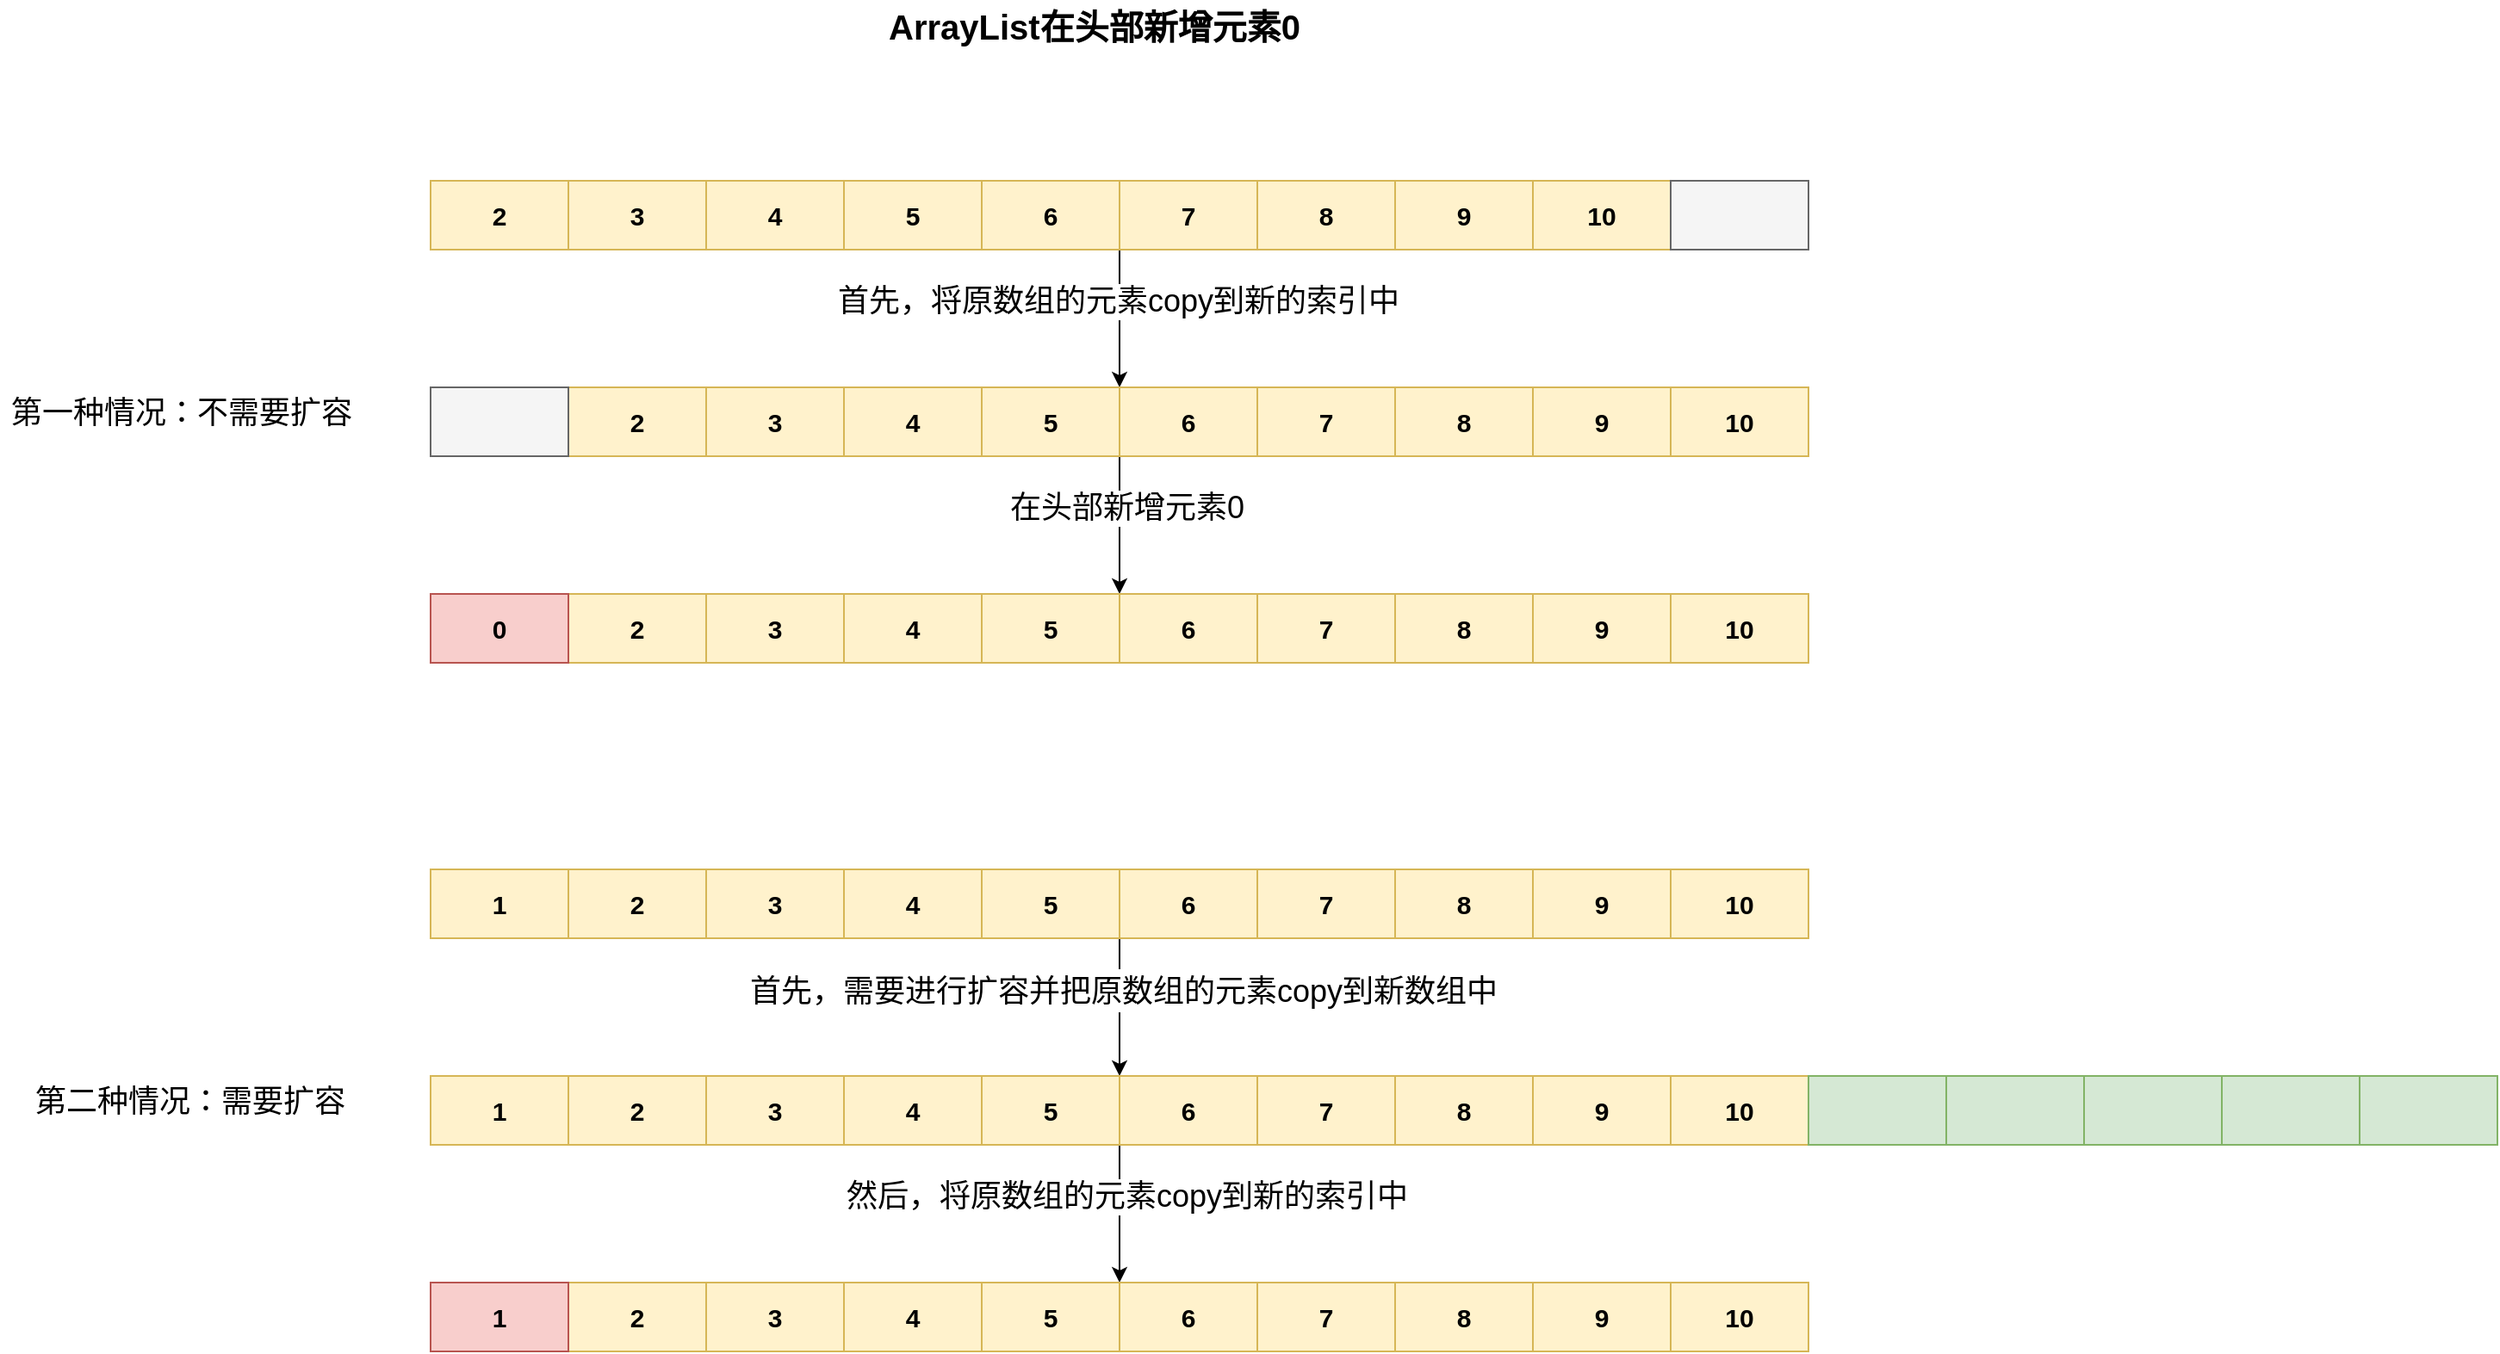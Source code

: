 <mxfile version="14.8.5" type="github">
  <diagram id="pyyLU4ealHvdAnWu1ua9" name="Page-1">
    <mxGraphModel dx="1822" dy="839" grid="1" gridSize="10" guides="1" tooltips="1" connect="1" arrows="1" fold="1" page="0" pageScale="1" pageWidth="827" pageHeight="1169" math="0" shadow="0">
      <root>
        <mxCell id="0" />
        <mxCell id="1" parent="0" />
        <mxCell id="fTMt0gj1buSSYzd8ai15-1" value="&lt;font style=&quot;vertical-align: inherit; font-size: 15px;&quot;&gt;&lt;font style=&quot;vertical-align: inherit; font-size: 15px;&quot;&gt;2&lt;/font&gt;&lt;/font&gt;" style="rounded=0;whiteSpace=wrap;html=1;fontStyle=1;fontSize=15;fillColor=#fff2cc;strokeColor=#d6b656;" vertex="1" parent="1">
          <mxGeometry x="40" y="160" width="80" height="40" as="geometry" />
        </mxCell>
        <mxCell id="fTMt0gj1buSSYzd8ai15-2" value="3" style="rounded=0;whiteSpace=wrap;html=1;fontStyle=1;fontSize=15;fillColor=#fff2cc;strokeColor=#d6b656;" vertex="1" parent="1">
          <mxGeometry x="120" y="160" width="80" height="40" as="geometry" />
        </mxCell>
        <mxCell id="fTMt0gj1buSSYzd8ai15-3" value="4" style="rounded=0;whiteSpace=wrap;html=1;fontStyle=1;fontSize=15;fillColor=#fff2cc;strokeColor=#d6b656;" vertex="1" parent="1">
          <mxGeometry x="200" y="160" width="80" height="40" as="geometry" />
        </mxCell>
        <mxCell id="fTMt0gj1buSSYzd8ai15-4" value="5" style="rounded=0;whiteSpace=wrap;html=1;fontStyle=1;fontSize=15;fillColor=#fff2cc;strokeColor=#d6b656;" vertex="1" parent="1">
          <mxGeometry x="280" y="160" width="80" height="40" as="geometry" />
        </mxCell>
        <mxCell id="fTMt0gj1buSSYzd8ai15-5" value="6" style="rounded=0;whiteSpace=wrap;html=1;fontStyle=1;fontSize=15;fillColor=#fff2cc;strokeColor=#d6b656;" vertex="1" parent="1">
          <mxGeometry x="360" y="160" width="80" height="40" as="geometry" />
        </mxCell>
        <mxCell id="fTMt0gj1buSSYzd8ai15-33" style="edgeStyle=orthogonalEdgeStyle;rounded=0;orthogonalLoop=1;jettySize=auto;html=1;exitX=0;exitY=1;exitDx=0;exitDy=0;entryX=0;entryY=0;entryDx=0;entryDy=0;fontSize=15;" edge="1" parent="1" source="fTMt0gj1buSSYzd8ai15-7" target="fTMt0gj1buSSYzd8ai15-16">
          <mxGeometry relative="1" as="geometry" />
        </mxCell>
        <mxCell id="fTMt0gj1buSSYzd8ai15-35" value="Text" style="edgeLabel;html=1;align=center;verticalAlign=middle;resizable=0;points=[];fontSize=15;" vertex="1" connectable="0" parent="fTMt0gj1buSSYzd8ai15-33">
          <mxGeometry x="-0.25" y="-4" relative="1" as="geometry">
            <mxPoint as="offset" />
          </mxGeometry>
        </mxCell>
        <mxCell id="fTMt0gj1buSSYzd8ai15-37" value="首先，将原数组的元素copy到新的索引中" style="edgeLabel;html=1;align=center;verticalAlign=middle;resizable=0;points=[];fontSize=18;" vertex="1" connectable="0" parent="fTMt0gj1buSSYzd8ai15-33">
          <mxGeometry x="-0.25" y="-1" relative="1" as="geometry">
            <mxPoint as="offset" />
          </mxGeometry>
        </mxCell>
        <mxCell id="fTMt0gj1buSSYzd8ai15-7" value="7" style="rounded=0;whiteSpace=wrap;html=1;fontStyle=1;fontSize=15;fillColor=#fff2cc;strokeColor=#d6b656;" vertex="1" parent="1">
          <mxGeometry x="440" y="160" width="80" height="40" as="geometry" />
        </mxCell>
        <mxCell id="fTMt0gj1buSSYzd8ai15-8" value="8" style="rounded=0;whiteSpace=wrap;html=1;fontStyle=1;fontSize=15;fillColor=#fff2cc;strokeColor=#d6b656;" vertex="1" parent="1">
          <mxGeometry x="520" y="160" width="80" height="40" as="geometry" />
        </mxCell>
        <mxCell id="fTMt0gj1buSSYzd8ai15-9" value="9" style="rounded=0;whiteSpace=wrap;html=1;fontStyle=1;fontSize=15;fillColor=#fff2cc;strokeColor=#d6b656;" vertex="1" parent="1">
          <mxGeometry x="600" y="160" width="80" height="40" as="geometry" />
        </mxCell>
        <mxCell id="fTMt0gj1buSSYzd8ai15-10" value="&lt;font style=&quot;vertical-align: inherit; font-size: 15px;&quot;&gt;&lt;font style=&quot;vertical-align: inherit; font-size: 15px;&quot;&gt;10&lt;/font&gt;&lt;/font&gt;" style="rounded=0;whiteSpace=wrap;html=1;fontStyle=1;fontSize=15;fillColor=#fff2cc;strokeColor=#d6b656;" vertex="1" parent="1">
          <mxGeometry x="680" y="160" width="80" height="40" as="geometry" />
        </mxCell>
        <mxCell id="fTMt0gj1buSSYzd8ai15-11" value="" style="rounded=0;whiteSpace=wrap;html=1;fontStyle=1;fontSize=15;fillColor=#f5f5f5;strokeColor=#666666;fontColor=#333333;" vertex="1" parent="1">
          <mxGeometry x="760" y="160" width="80" height="40" as="geometry" />
        </mxCell>
        <mxCell id="fTMt0gj1buSSYzd8ai15-12" value="&lt;font style=&quot;vertical-align: inherit; font-size: 15px;&quot;&gt;&lt;font style=&quot;vertical-align: inherit; font-size: 15px;&quot;&gt;2&lt;/font&gt;&lt;/font&gt;" style="rounded=0;whiteSpace=wrap;html=1;fontStyle=1;fontSize=15;fillColor=#fff2cc;strokeColor=#d6b656;" vertex="1" parent="1">
          <mxGeometry x="120" y="280" width="80" height="40" as="geometry" />
        </mxCell>
        <mxCell id="fTMt0gj1buSSYzd8ai15-13" value="3" style="rounded=0;whiteSpace=wrap;html=1;fontStyle=1;fontSize=15;fillColor=#fff2cc;strokeColor=#d6b656;" vertex="1" parent="1">
          <mxGeometry x="200" y="280" width="80" height="40" as="geometry" />
        </mxCell>
        <mxCell id="fTMt0gj1buSSYzd8ai15-14" value="4" style="rounded=0;whiteSpace=wrap;html=1;fontStyle=1;fontSize=15;fillColor=#fff2cc;strokeColor=#d6b656;" vertex="1" parent="1">
          <mxGeometry x="280" y="280" width="80" height="40" as="geometry" />
        </mxCell>
        <mxCell id="fTMt0gj1buSSYzd8ai15-34" style="edgeStyle=orthogonalEdgeStyle;rounded=0;orthogonalLoop=1;jettySize=auto;html=1;exitX=1;exitY=1;exitDx=0;exitDy=0;entryX=0;entryY=0;entryDx=0;entryDy=0;fontSize=15;" edge="1" parent="1" source="fTMt0gj1buSSYzd8ai15-15" target="fTMt0gj1buSSYzd8ai15-26">
          <mxGeometry relative="1" as="geometry" />
        </mxCell>
        <mxCell id="fTMt0gj1buSSYzd8ai15-39" value="在头部新增元素0" style="edgeLabel;html=1;align=center;verticalAlign=middle;resizable=0;points=[];fontSize=18;" vertex="1" connectable="0" parent="fTMt0gj1buSSYzd8ai15-34">
          <mxGeometry x="-0.25" y="4" relative="1" as="geometry">
            <mxPoint as="offset" />
          </mxGeometry>
        </mxCell>
        <mxCell id="fTMt0gj1buSSYzd8ai15-15" value="5" style="rounded=0;whiteSpace=wrap;html=1;fontStyle=1;fontSize=15;fillColor=#fff2cc;strokeColor=#d6b656;" vertex="1" parent="1">
          <mxGeometry x="360" y="280" width="80" height="40" as="geometry" />
        </mxCell>
        <mxCell id="fTMt0gj1buSSYzd8ai15-16" value="6" style="rounded=0;whiteSpace=wrap;html=1;fontStyle=1;fontSize=15;fillColor=#fff2cc;strokeColor=#d6b656;" vertex="1" parent="1">
          <mxGeometry x="440" y="280" width="80" height="40" as="geometry" />
        </mxCell>
        <mxCell id="fTMt0gj1buSSYzd8ai15-17" value="7" style="rounded=0;whiteSpace=wrap;html=1;fontStyle=1;fontSize=15;fillColor=#fff2cc;strokeColor=#d6b656;" vertex="1" parent="1">
          <mxGeometry x="520" y="280" width="80" height="40" as="geometry" />
        </mxCell>
        <mxCell id="fTMt0gj1buSSYzd8ai15-18" value="8" style="rounded=0;whiteSpace=wrap;html=1;fontStyle=1;fontSize=15;fillColor=#fff2cc;strokeColor=#d6b656;" vertex="1" parent="1">
          <mxGeometry x="600" y="280" width="80" height="40" as="geometry" />
        </mxCell>
        <mxCell id="fTMt0gj1buSSYzd8ai15-19" value="9" style="rounded=0;whiteSpace=wrap;html=1;fontStyle=1;fontSize=15;fillColor=#fff2cc;strokeColor=#d6b656;" vertex="1" parent="1">
          <mxGeometry x="680" y="280" width="80" height="40" as="geometry" />
        </mxCell>
        <mxCell id="fTMt0gj1buSSYzd8ai15-20" value="&lt;font style=&quot;vertical-align: inherit; font-size: 15px;&quot;&gt;&lt;font style=&quot;vertical-align: inherit; font-size: 15px;&quot;&gt;10&lt;/font&gt;&lt;/font&gt;" style="rounded=0;whiteSpace=wrap;html=1;fontStyle=1;fontSize=15;fillColor=#fff2cc;strokeColor=#d6b656;" vertex="1" parent="1">
          <mxGeometry x="760" y="280" width="80" height="40" as="geometry" />
        </mxCell>
        <mxCell id="fTMt0gj1buSSYzd8ai15-21" value="" style="rounded=0;whiteSpace=wrap;html=1;fontStyle=1;fontSize=15;fillColor=#f5f5f5;strokeColor=#666666;fontColor=#333333;" vertex="1" parent="1">
          <mxGeometry x="40" y="280" width="80" height="40" as="geometry" />
        </mxCell>
        <mxCell id="fTMt0gj1buSSYzd8ai15-22" value="&lt;font style=&quot;vertical-align: inherit; font-size: 15px;&quot;&gt;&lt;font style=&quot;vertical-align: inherit; font-size: 15px;&quot;&gt;2&lt;/font&gt;&lt;/font&gt;" style="rounded=0;whiteSpace=wrap;html=1;fontStyle=1;fontSize=15;fillColor=#fff2cc;strokeColor=#d6b656;" vertex="1" parent="1">
          <mxGeometry x="120" y="400" width="80" height="40" as="geometry" />
        </mxCell>
        <mxCell id="fTMt0gj1buSSYzd8ai15-23" value="3" style="rounded=0;whiteSpace=wrap;html=1;fontStyle=1;fontSize=15;fillColor=#fff2cc;strokeColor=#d6b656;" vertex="1" parent="1">
          <mxGeometry x="200" y="400" width="80" height="40" as="geometry" />
        </mxCell>
        <mxCell id="fTMt0gj1buSSYzd8ai15-24" value="4" style="rounded=0;whiteSpace=wrap;html=1;fontStyle=1;fontSize=15;fillColor=#fff2cc;strokeColor=#d6b656;" vertex="1" parent="1">
          <mxGeometry x="280" y="400" width="80" height="40" as="geometry" />
        </mxCell>
        <mxCell id="fTMt0gj1buSSYzd8ai15-25" value="5" style="rounded=0;whiteSpace=wrap;html=1;fontStyle=1;fontSize=15;fillColor=#fff2cc;strokeColor=#d6b656;" vertex="1" parent="1">
          <mxGeometry x="360" y="400" width="80" height="40" as="geometry" />
        </mxCell>
        <mxCell id="fTMt0gj1buSSYzd8ai15-26" value="6" style="rounded=0;whiteSpace=wrap;html=1;fontStyle=1;fontSize=15;fillColor=#fff2cc;strokeColor=#d6b656;" vertex="1" parent="1">
          <mxGeometry x="440" y="400" width="80" height="40" as="geometry" />
        </mxCell>
        <mxCell id="fTMt0gj1buSSYzd8ai15-27" value="7" style="rounded=0;whiteSpace=wrap;html=1;fontStyle=1;fontSize=15;fillColor=#fff2cc;strokeColor=#d6b656;" vertex="1" parent="1">
          <mxGeometry x="520" y="400" width="80" height="40" as="geometry" />
        </mxCell>
        <mxCell id="fTMt0gj1buSSYzd8ai15-28" value="8" style="rounded=0;whiteSpace=wrap;html=1;fontStyle=1;fontSize=15;fillColor=#fff2cc;strokeColor=#d6b656;" vertex="1" parent="1">
          <mxGeometry x="600" y="400" width="80" height="40" as="geometry" />
        </mxCell>
        <mxCell id="fTMt0gj1buSSYzd8ai15-29" value="9" style="rounded=0;whiteSpace=wrap;html=1;fontStyle=1;fontSize=15;fillColor=#fff2cc;strokeColor=#d6b656;" vertex="1" parent="1">
          <mxGeometry x="680" y="400" width="80" height="40" as="geometry" />
        </mxCell>
        <mxCell id="fTMt0gj1buSSYzd8ai15-30" value="&lt;font style=&quot;vertical-align: inherit; font-size: 15px;&quot;&gt;&lt;font style=&quot;vertical-align: inherit; font-size: 15px;&quot;&gt;10&lt;/font&gt;&lt;/font&gt;" style="rounded=0;whiteSpace=wrap;html=1;fontStyle=1;fontSize=15;fillColor=#fff2cc;strokeColor=#d6b656;" vertex="1" parent="1">
          <mxGeometry x="760" y="400" width="80" height="40" as="geometry" />
        </mxCell>
        <mxCell id="fTMt0gj1buSSYzd8ai15-31" value="0" style="rounded=0;whiteSpace=wrap;html=1;fontStyle=1;fontSize=15;fillColor=#f8cecc;strokeColor=#b85450;" vertex="1" parent="1">
          <mxGeometry x="40" y="400" width="80" height="40" as="geometry" />
        </mxCell>
        <mxCell id="fTMt0gj1buSSYzd8ai15-36" value="第一种情况：不需要扩容" style="text;html=1;align=center;verticalAlign=middle;resizable=0;points=[];autosize=1;strokeColor=none;fontSize=18;" vertex="1" parent="1">
          <mxGeometry x="-210" y="280" width="210" height="30" as="geometry" />
        </mxCell>
        <mxCell id="fTMt0gj1buSSYzd8ai15-41" value="ArrayList在头部新增元素0" style="text;html=1;align=center;verticalAlign=middle;resizable=0;points=[];autosize=1;strokeColor=none;fontSize=20;fontStyle=1" vertex="1" parent="1">
          <mxGeometry x="300" y="55" width="250" height="30" as="geometry" />
        </mxCell>
        <mxCell id="fTMt0gj1buSSYzd8ai15-42" value="&lt;font style=&quot;vertical-align: inherit; font-size: 15px;&quot;&gt;&lt;font style=&quot;vertical-align: inherit; font-size: 15px;&quot;&gt;2&lt;/font&gt;&lt;/font&gt;" style="rounded=0;whiteSpace=wrap;html=1;fontStyle=1;fontSize=15;fillColor=#fff2cc;strokeColor=#d6b656;" vertex="1" parent="1">
          <mxGeometry x="120" y="560" width="80" height="40" as="geometry" />
        </mxCell>
        <mxCell id="fTMt0gj1buSSYzd8ai15-43" value="3" style="rounded=0;whiteSpace=wrap;html=1;fontStyle=1;fontSize=15;fillColor=#fff2cc;strokeColor=#d6b656;" vertex="1" parent="1">
          <mxGeometry x="200" y="560" width="80" height="40" as="geometry" />
        </mxCell>
        <mxCell id="fTMt0gj1buSSYzd8ai15-44" value="4" style="rounded=0;whiteSpace=wrap;html=1;fontStyle=1;fontSize=15;fillColor=#fff2cc;strokeColor=#d6b656;" vertex="1" parent="1">
          <mxGeometry x="280" y="560" width="80" height="40" as="geometry" />
        </mxCell>
        <mxCell id="fTMt0gj1buSSYzd8ai15-78" style="edgeStyle=orthogonalEdgeStyle;rounded=0;orthogonalLoop=1;jettySize=auto;html=1;exitX=1;exitY=1;exitDx=0;exitDy=0;entryX=1;entryY=0;entryDx=0;entryDy=0;fontSize=20;" edge="1" parent="1" source="fTMt0gj1buSSYzd8ai15-45" target="fTMt0gj1buSSYzd8ai15-60">
          <mxGeometry relative="1" as="geometry" />
        </mxCell>
        <mxCell id="fTMt0gj1buSSYzd8ai15-79" value="&lt;span style=&quot;font-size: 18px&quot;&gt;首先，需要进行扩容并把原数组的元素copy到新数组中&lt;/span&gt;" style="edgeLabel;html=1;align=center;verticalAlign=middle;resizable=0;points=[];fontSize=20;" vertex="1" connectable="0" parent="fTMt0gj1buSSYzd8ai15-78">
          <mxGeometry x="-0.267" y="2" relative="1" as="geometry">
            <mxPoint as="offset" />
          </mxGeometry>
        </mxCell>
        <mxCell id="fTMt0gj1buSSYzd8ai15-45" value="5" style="rounded=0;whiteSpace=wrap;html=1;fontStyle=1;fontSize=15;fillColor=#fff2cc;strokeColor=#d6b656;" vertex="1" parent="1">
          <mxGeometry x="360" y="560" width="80" height="40" as="geometry" />
        </mxCell>
        <mxCell id="fTMt0gj1buSSYzd8ai15-46" value="6" style="rounded=0;whiteSpace=wrap;html=1;fontStyle=1;fontSize=15;fillColor=#fff2cc;strokeColor=#d6b656;" vertex="1" parent="1">
          <mxGeometry x="440" y="560" width="80" height="40" as="geometry" />
        </mxCell>
        <mxCell id="fTMt0gj1buSSYzd8ai15-50" value="7" style="rounded=0;whiteSpace=wrap;html=1;fontStyle=1;fontSize=15;fillColor=#fff2cc;strokeColor=#d6b656;" vertex="1" parent="1">
          <mxGeometry x="520" y="560" width="80" height="40" as="geometry" />
        </mxCell>
        <mxCell id="fTMt0gj1buSSYzd8ai15-51" value="8" style="rounded=0;whiteSpace=wrap;html=1;fontStyle=1;fontSize=15;fillColor=#fff2cc;strokeColor=#d6b656;" vertex="1" parent="1">
          <mxGeometry x="600" y="560" width="80" height="40" as="geometry" />
        </mxCell>
        <mxCell id="fTMt0gj1buSSYzd8ai15-52" value="9" style="rounded=0;whiteSpace=wrap;html=1;fontStyle=1;fontSize=15;fillColor=#fff2cc;strokeColor=#d6b656;" vertex="1" parent="1">
          <mxGeometry x="680" y="560" width="80" height="40" as="geometry" />
        </mxCell>
        <mxCell id="fTMt0gj1buSSYzd8ai15-53" value="&lt;font style=&quot;vertical-align: inherit; font-size: 15px;&quot;&gt;&lt;font style=&quot;vertical-align: inherit; font-size: 15px;&quot;&gt;10&lt;/font&gt;&lt;/font&gt;" style="rounded=0;whiteSpace=wrap;html=1;fontStyle=1;fontSize=15;fillColor=#fff2cc;strokeColor=#d6b656;" vertex="1" parent="1">
          <mxGeometry x="760" y="560" width="80" height="40" as="geometry" />
        </mxCell>
        <mxCell id="fTMt0gj1buSSYzd8ai15-54" value="1" style="rounded=0;whiteSpace=wrap;html=1;fontStyle=1;fontSize=15;fillColor=#fff2cc;strokeColor=#d6b656;" vertex="1" parent="1">
          <mxGeometry x="40" y="560" width="80" height="40" as="geometry" />
        </mxCell>
        <mxCell id="fTMt0gj1buSSYzd8ai15-55" value="&lt;font style=&quot;vertical-align: inherit; font-size: 15px;&quot;&gt;&lt;font style=&quot;vertical-align: inherit; font-size: 15px;&quot;&gt;2&lt;/font&gt;&lt;/font&gt;" style="rounded=0;whiteSpace=wrap;html=1;fontStyle=1;fontSize=15;fillColor=#fff2cc;strokeColor=#d6b656;" vertex="1" parent="1">
          <mxGeometry x="120" y="680" width="80" height="40" as="geometry" />
        </mxCell>
        <mxCell id="fTMt0gj1buSSYzd8ai15-56" value="3" style="rounded=0;whiteSpace=wrap;html=1;fontStyle=1;fontSize=15;fillColor=#fff2cc;strokeColor=#d6b656;" vertex="1" parent="1">
          <mxGeometry x="200" y="680" width="80" height="40" as="geometry" />
        </mxCell>
        <mxCell id="fTMt0gj1buSSYzd8ai15-57" value="4" style="rounded=0;whiteSpace=wrap;html=1;fontStyle=1;fontSize=15;fillColor=#fff2cc;strokeColor=#d6b656;" vertex="1" parent="1">
          <mxGeometry x="280" y="680" width="80" height="40" as="geometry" />
        </mxCell>
        <mxCell id="fTMt0gj1buSSYzd8ai15-58" style="edgeStyle=orthogonalEdgeStyle;rounded=0;orthogonalLoop=1;jettySize=auto;html=1;exitX=1;exitY=1;exitDx=0;exitDy=0;entryX=0;entryY=0;entryDx=0;entryDy=0;fontSize=15;" edge="1" parent="1" source="fTMt0gj1buSSYzd8ai15-60" target="fTMt0gj1buSSYzd8ai15-71">
          <mxGeometry relative="1" as="geometry" />
        </mxCell>
        <mxCell id="fTMt0gj1buSSYzd8ai15-59" value="然后，将原数组的元素copy到新的索引中" style="edgeLabel;html=1;align=center;verticalAlign=middle;resizable=0;points=[];fontSize=18;" vertex="1" connectable="0" parent="fTMt0gj1buSSYzd8ai15-58">
          <mxGeometry x="-0.25" y="4" relative="1" as="geometry">
            <mxPoint as="offset" />
          </mxGeometry>
        </mxCell>
        <mxCell id="fTMt0gj1buSSYzd8ai15-60" value="5" style="rounded=0;whiteSpace=wrap;html=1;fontStyle=1;fontSize=15;fillColor=#fff2cc;strokeColor=#d6b656;" vertex="1" parent="1">
          <mxGeometry x="360" y="680" width="80" height="40" as="geometry" />
        </mxCell>
        <mxCell id="fTMt0gj1buSSYzd8ai15-61" value="6" style="rounded=0;whiteSpace=wrap;html=1;fontStyle=1;fontSize=15;fillColor=#fff2cc;strokeColor=#d6b656;" vertex="1" parent="1">
          <mxGeometry x="440" y="680" width="80" height="40" as="geometry" />
        </mxCell>
        <mxCell id="fTMt0gj1buSSYzd8ai15-62" value="7" style="rounded=0;whiteSpace=wrap;html=1;fontStyle=1;fontSize=15;fillColor=#fff2cc;strokeColor=#d6b656;" vertex="1" parent="1">
          <mxGeometry x="520" y="680" width="80" height="40" as="geometry" />
        </mxCell>
        <mxCell id="fTMt0gj1buSSYzd8ai15-63" value="8" style="rounded=0;whiteSpace=wrap;html=1;fontStyle=1;fontSize=15;fillColor=#fff2cc;strokeColor=#d6b656;" vertex="1" parent="1">
          <mxGeometry x="600" y="680" width="80" height="40" as="geometry" />
        </mxCell>
        <mxCell id="fTMt0gj1buSSYzd8ai15-64" value="9" style="rounded=0;whiteSpace=wrap;html=1;fontStyle=1;fontSize=15;fillColor=#fff2cc;strokeColor=#d6b656;" vertex="1" parent="1">
          <mxGeometry x="680" y="680" width="80" height="40" as="geometry" />
        </mxCell>
        <mxCell id="fTMt0gj1buSSYzd8ai15-65" value="&lt;font style=&quot;vertical-align: inherit; font-size: 15px;&quot;&gt;&lt;font style=&quot;vertical-align: inherit; font-size: 15px;&quot;&gt;10&lt;/font&gt;&lt;/font&gt;" style="rounded=0;whiteSpace=wrap;html=1;fontStyle=1;fontSize=15;fillColor=#fff2cc;strokeColor=#d6b656;" vertex="1" parent="1">
          <mxGeometry x="760" y="680" width="80" height="40" as="geometry" />
        </mxCell>
        <mxCell id="fTMt0gj1buSSYzd8ai15-66" value="1" style="rounded=0;whiteSpace=wrap;html=1;fontStyle=1;fontSize=15;fillColor=#fff2cc;strokeColor=#d6b656;" vertex="1" parent="1">
          <mxGeometry x="40" y="680" width="80" height="40" as="geometry" />
        </mxCell>
        <mxCell id="fTMt0gj1buSSYzd8ai15-67" value="&lt;font style=&quot;vertical-align: inherit; font-size: 15px;&quot;&gt;&lt;font style=&quot;vertical-align: inherit; font-size: 15px;&quot;&gt;2&lt;/font&gt;&lt;/font&gt;" style="rounded=0;whiteSpace=wrap;html=1;fontStyle=1;fontSize=15;fillColor=#fff2cc;strokeColor=#d6b656;" vertex="1" parent="1">
          <mxGeometry x="120" y="800" width="80" height="40" as="geometry" />
        </mxCell>
        <mxCell id="fTMt0gj1buSSYzd8ai15-68" value="3" style="rounded=0;whiteSpace=wrap;html=1;fontStyle=1;fontSize=15;fillColor=#fff2cc;strokeColor=#d6b656;" vertex="1" parent="1">
          <mxGeometry x="200" y="800" width="80" height="40" as="geometry" />
        </mxCell>
        <mxCell id="fTMt0gj1buSSYzd8ai15-69" value="4" style="rounded=0;whiteSpace=wrap;html=1;fontStyle=1;fontSize=15;fillColor=#fff2cc;strokeColor=#d6b656;" vertex="1" parent="1">
          <mxGeometry x="280" y="800" width="80" height="40" as="geometry" />
        </mxCell>
        <mxCell id="fTMt0gj1buSSYzd8ai15-70" value="5" style="rounded=0;whiteSpace=wrap;html=1;fontStyle=1;fontSize=15;fillColor=#fff2cc;strokeColor=#d6b656;" vertex="1" parent="1">
          <mxGeometry x="360" y="800" width="80" height="40" as="geometry" />
        </mxCell>
        <mxCell id="fTMt0gj1buSSYzd8ai15-71" value="6" style="rounded=0;whiteSpace=wrap;html=1;fontStyle=1;fontSize=15;fillColor=#fff2cc;strokeColor=#d6b656;" vertex="1" parent="1">
          <mxGeometry x="440" y="800" width="80" height="40" as="geometry" />
        </mxCell>
        <mxCell id="fTMt0gj1buSSYzd8ai15-72" value="7" style="rounded=0;whiteSpace=wrap;html=1;fontStyle=1;fontSize=15;fillColor=#fff2cc;strokeColor=#d6b656;" vertex="1" parent="1">
          <mxGeometry x="520" y="800" width="80" height="40" as="geometry" />
        </mxCell>
        <mxCell id="fTMt0gj1buSSYzd8ai15-73" value="8" style="rounded=0;whiteSpace=wrap;html=1;fontStyle=1;fontSize=15;fillColor=#fff2cc;strokeColor=#d6b656;" vertex="1" parent="1">
          <mxGeometry x="600" y="800" width="80" height="40" as="geometry" />
        </mxCell>
        <mxCell id="fTMt0gj1buSSYzd8ai15-74" value="9" style="rounded=0;whiteSpace=wrap;html=1;fontStyle=1;fontSize=15;fillColor=#fff2cc;strokeColor=#d6b656;" vertex="1" parent="1">
          <mxGeometry x="680" y="800" width="80" height="40" as="geometry" />
        </mxCell>
        <mxCell id="fTMt0gj1buSSYzd8ai15-75" value="&lt;font style=&quot;vertical-align: inherit; font-size: 15px;&quot;&gt;&lt;font style=&quot;vertical-align: inherit; font-size: 15px;&quot;&gt;10&lt;/font&gt;&lt;/font&gt;" style="rounded=0;whiteSpace=wrap;html=1;fontStyle=1;fontSize=15;fillColor=#fff2cc;strokeColor=#d6b656;" vertex="1" parent="1">
          <mxGeometry x="760" y="800" width="80" height="40" as="geometry" />
        </mxCell>
        <mxCell id="fTMt0gj1buSSYzd8ai15-76" value="1" style="rounded=0;whiteSpace=wrap;html=1;fontStyle=1;fontSize=15;fillColor=#f8cecc;strokeColor=#b85450;" vertex="1" parent="1">
          <mxGeometry x="40" y="800" width="80" height="40" as="geometry" />
        </mxCell>
        <mxCell id="fTMt0gj1buSSYzd8ai15-77" value="第二种情况：需要扩容" style="text;html=1;align=center;verticalAlign=middle;resizable=0;points=[];autosize=1;strokeColor=none;fontSize=18;" vertex="1" parent="1">
          <mxGeometry x="-200" y="680" width="200" height="30" as="geometry" />
        </mxCell>
        <mxCell id="fTMt0gj1buSSYzd8ai15-80" value="" style="rounded=0;whiteSpace=wrap;html=1;fontStyle=1;fontSize=15;fillColor=#d5e8d4;strokeColor=#82b366;" vertex="1" parent="1">
          <mxGeometry x="840" y="680" width="80" height="40" as="geometry" />
        </mxCell>
        <mxCell id="fTMt0gj1buSSYzd8ai15-81" value="" style="rounded=0;whiteSpace=wrap;html=1;fontStyle=1;fontSize=15;fillColor=#d5e8d4;strokeColor=#82b366;" vertex="1" parent="1">
          <mxGeometry x="920" y="680" width="80" height="40" as="geometry" />
        </mxCell>
        <mxCell id="fTMt0gj1buSSYzd8ai15-82" value="" style="rounded=0;whiteSpace=wrap;html=1;fontStyle=1;fontSize=15;fillColor=#d5e8d4;strokeColor=#82b366;" vertex="1" parent="1">
          <mxGeometry x="1000" y="680" width="80" height="40" as="geometry" />
        </mxCell>
        <mxCell id="fTMt0gj1buSSYzd8ai15-83" value="" style="rounded=0;whiteSpace=wrap;html=1;fontStyle=1;fontSize=15;fillColor=#d5e8d4;strokeColor=#82b366;" vertex="1" parent="1">
          <mxGeometry x="1080" y="680" width="80" height="40" as="geometry" />
        </mxCell>
        <mxCell id="fTMt0gj1buSSYzd8ai15-84" value="" style="rounded=0;whiteSpace=wrap;html=1;fontStyle=1;fontSize=15;fillColor=#d5e8d4;strokeColor=#82b366;" vertex="1" parent="1">
          <mxGeometry x="1160" y="680" width="80" height="40" as="geometry" />
        </mxCell>
      </root>
    </mxGraphModel>
  </diagram>
</mxfile>
